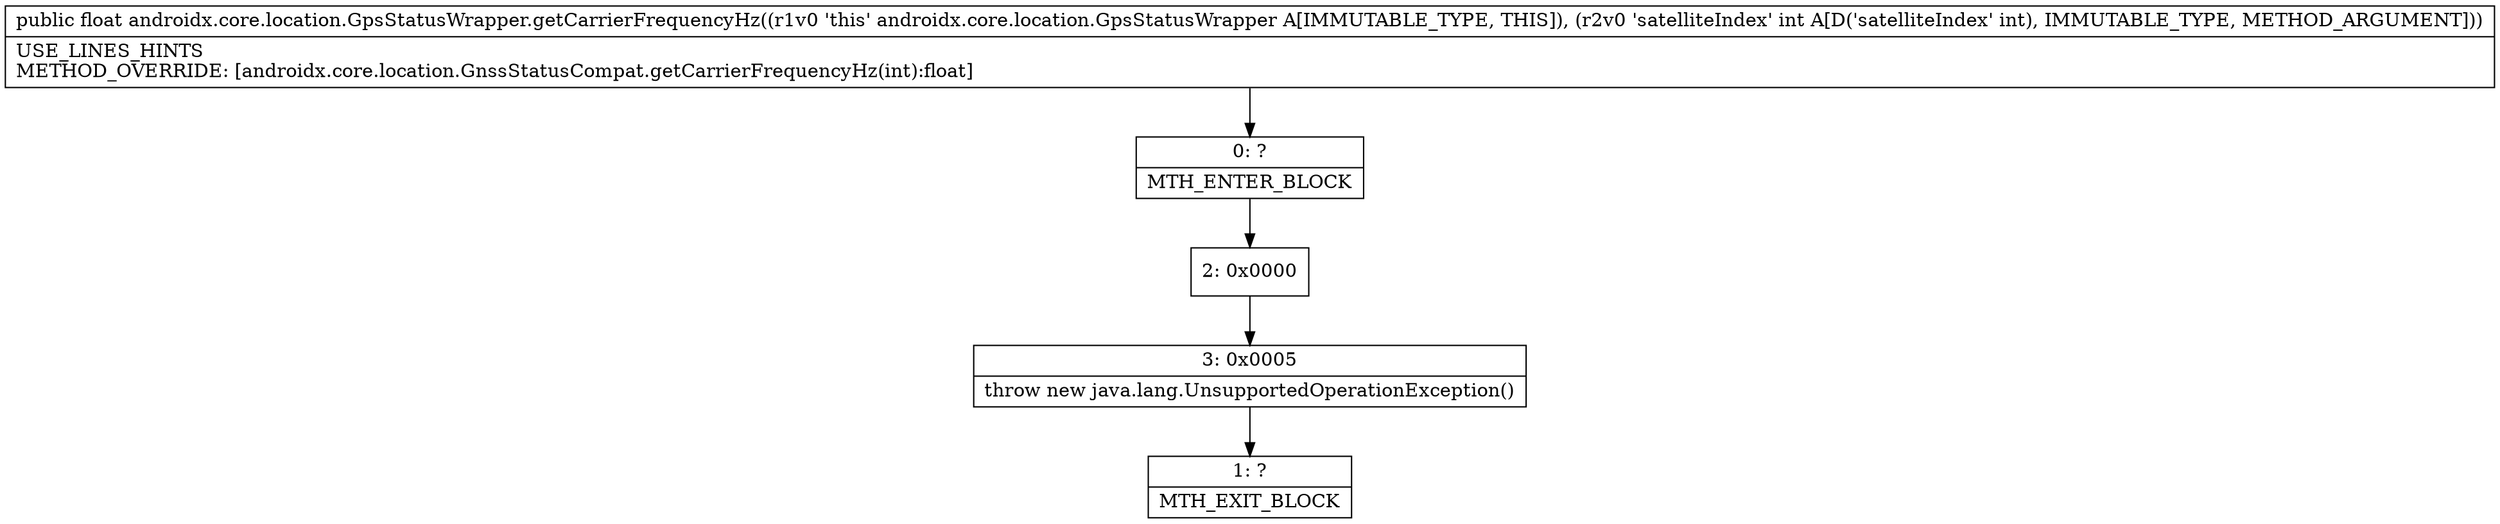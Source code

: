 digraph "CFG forandroidx.core.location.GpsStatusWrapper.getCarrierFrequencyHz(I)F" {
Node_0 [shape=record,label="{0\:\ ?|MTH_ENTER_BLOCK\l}"];
Node_2 [shape=record,label="{2\:\ 0x0000}"];
Node_3 [shape=record,label="{3\:\ 0x0005|throw new java.lang.UnsupportedOperationException()\l}"];
Node_1 [shape=record,label="{1\:\ ?|MTH_EXIT_BLOCK\l}"];
MethodNode[shape=record,label="{public float androidx.core.location.GpsStatusWrapper.getCarrierFrequencyHz((r1v0 'this' androidx.core.location.GpsStatusWrapper A[IMMUTABLE_TYPE, THIS]), (r2v0 'satelliteIndex' int A[D('satelliteIndex' int), IMMUTABLE_TYPE, METHOD_ARGUMENT]))  | USE_LINES_HINTS\lMETHOD_OVERRIDE: [androidx.core.location.GnssStatusCompat.getCarrierFrequencyHz(int):float]\l}"];
MethodNode -> Node_0;Node_0 -> Node_2;
Node_2 -> Node_3;
Node_3 -> Node_1;
}

